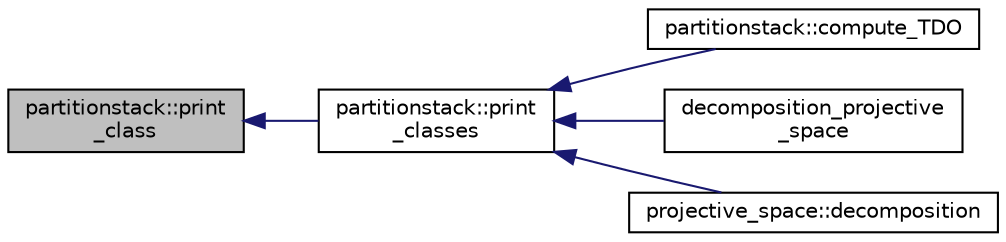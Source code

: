 digraph "partitionstack::print_class"
{
  edge [fontname="Helvetica",fontsize="10",labelfontname="Helvetica",labelfontsize="10"];
  node [fontname="Helvetica",fontsize="10",shape=record];
  rankdir="LR";
  Node571 [label="partitionstack::print\l_class",height=0.2,width=0.4,color="black", fillcolor="grey75", style="filled", fontcolor="black"];
  Node571 -> Node572 [dir="back",color="midnightblue",fontsize="10",style="solid",fontname="Helvetica"];
  Node572 [label="partitionstack::print\l_classes",height=0.2,width=0.4,color="black", fillcolor="white", style="filled",URL="$d3/d87/classpartitionstack.html#a4402fb4ff1f6c91590899814cf91438c"];
  Node572 -> Node573 [dir="back",color="midnightblue",fontsize="10",style="solid",fontname="Helvetica"];
  Node573 [label="partitionstack::compute_TDO",height=0.2,width=0.4,color="black", fillcolor="white", style="filled",URL="$d3/d87/classpartitionstack.html#a40d83b004c2f2312d231de8bab671ebb"];
  Node572 -> Node574 [dir="back",color="midnightblue",fontsize="10",style="solid",fontname="Helvetica"];
  Node574 [label="decomposition_projective\l_space",height=0.2,width=0.4,color="black", fillcolor="white", style="filled",URL="$df/d74/tl__geometry_8h.html#a82c6b40b3138e3e5bae2299d49680ac1"];
  Node572 -> Node575 [dir="back",color="midnightblue",fontsize="10",style="solid",fontname="Helvetica"];
  Node575 [label="projective_space::decomposition",height=0.2,width=0.4,color="black", fillcolor="white", style="filled",URL="$d2/d17/classprojective__space.html#ae060ee525e7a974bce04d78be7f6dd51"];
}
